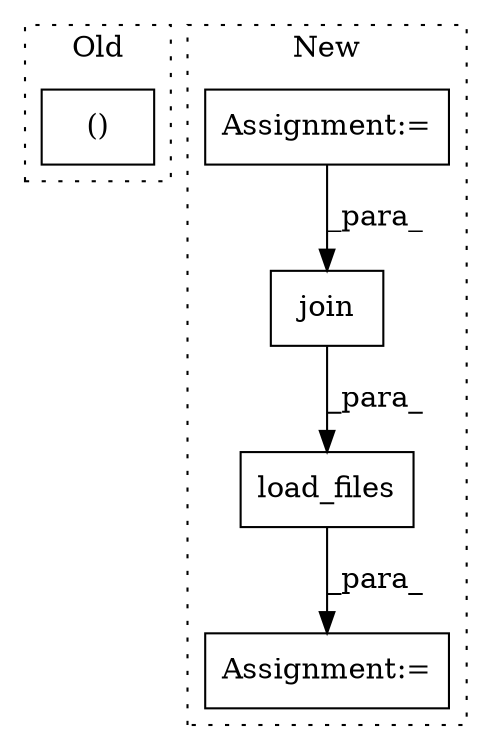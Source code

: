 digraph G {
subgraph cluster0 {
1 [label="()" a="106" s="35013" l="43" shape="box"];
label = "Old";
style="dotted";
}
subgraph cluster1 {
2 [label="load_files" a="32" s="33716,33854" l="22,-5" shape="box"];
3 [label="join" a="32" s="33746,33760" l="5,1" shape="box"];
4 [label="Assignment:=" a="7" s="33822" l="24" shape="box"];
5 [label="Assignment:=" a="7" s="33714" l="2" shape="box"];
label = "New";
style="dotted";
}
2 -> 5 [label="_para_"];
3 -> 2 [label="_para_"];
4 -> 3 [label="_para_"];
}
